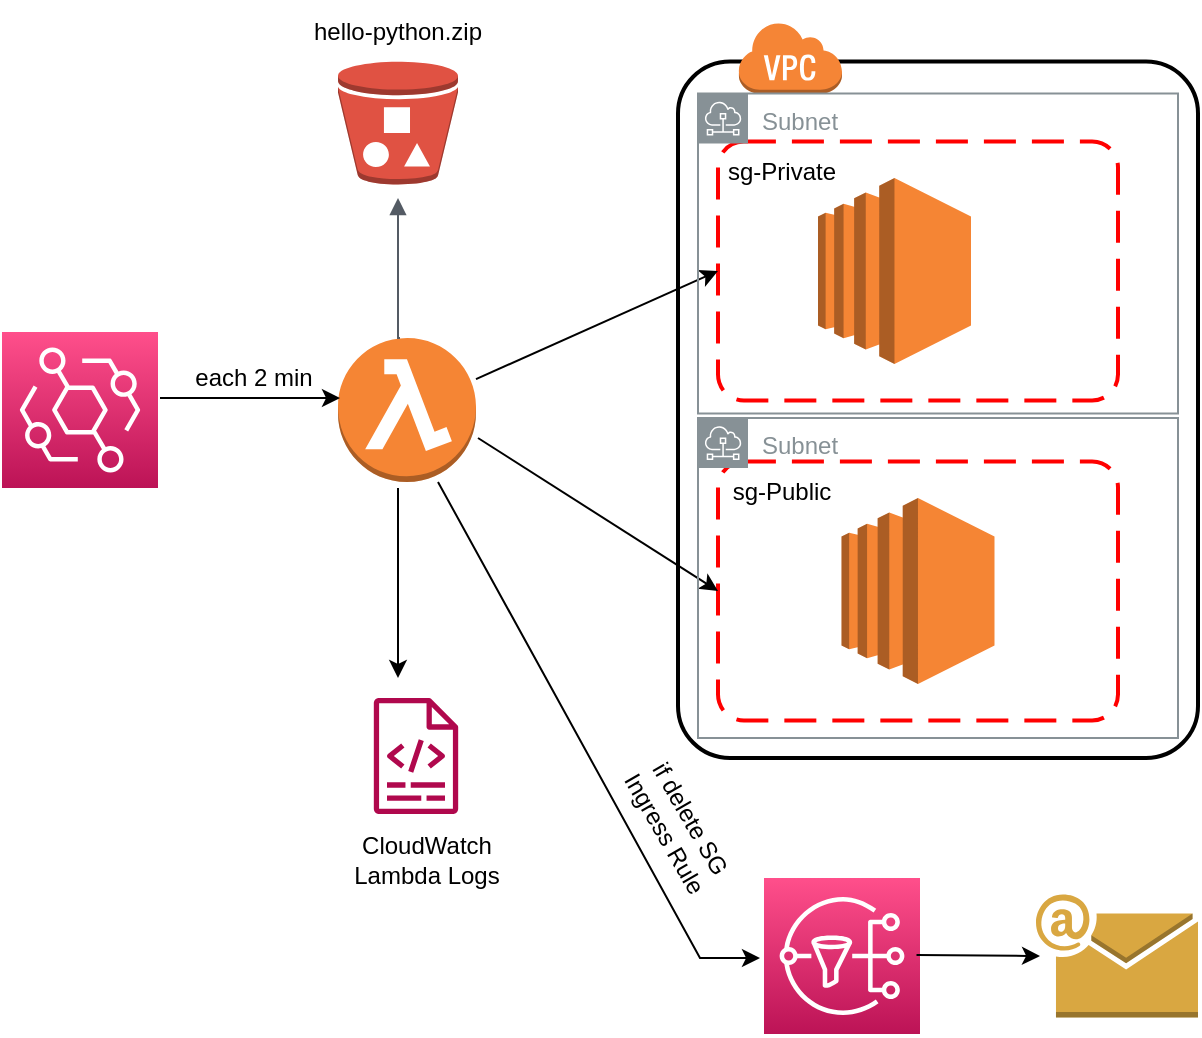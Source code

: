 <mxfile version="20.8.13" type="github"><diagram name="Página-1" id="w__yLXyl57FSHULwBkhx"><mxGraphModel dx="880" dy="476" grid="1" gridSize="10" guides="1" tooltips="1" connect="1" arrows="1" fold="1" page="1" pageScale="1" pageWidth="827" pageHeight="1169" math="0" shadow="0"><root><mxCell id="0"/><mxCell id="1" parent="0"/><mxCell id="0rW2kr5seKaUUwZweT1s-1" value="" style="outlineConnect=0;dashed=0;verticalLabelPosition=bottom;verticalAlign=top;align=center;html=1;shape=mxgraph.aws3.ec2;fillColor=#F58534;gradientColor=none;" vertex="1" parent="1"><mxGeometry x="620.75" y="290" width="76.5" height="93" as="geometry"/></mxCell><mxCell id="0rW2kr5seKaUUwZweT1s-2" value="" style="outlineConnect=0;dashed=0;verticalLabelPosition=bottom;verticalAlign=top;align=center;html=1;shape=mxgraph.aws3.ec2;fillColor=#F58534;gradientColor=none;" vertex="1" parent="1"><mxGeometry x="609" y="130" width="76.5" height="93" as="geometry"/></mxCell><mxCell id="0rW2kr5seKaUUwZweT1s-3" value="" style="outlineConnect=0;dashed=0;verticalLabelPosition=bottom;verticalAlign=top;align=center;html=1;shape=mxgraph.aws3.lambda_function;fillColor=#F58534;gradientColor=none;" vertex="1" parent="1"><mxGeometry x="369" y="210" width="69" height="72" as="geometry"/></mxCell><mxCell id="0rW2kr5seKaUUwZweT1s-4" value="" style="rounded=1;arcSize=10;dashed=1;strokeColor=#ff0000;fillColor=none;gradientColor=none;dashPattern=8 4;strokeWidth=2;" vertex="1" parent="1"><mxGeometry x="559" y="111.75" width="200" height="129.5" as="geometry"/></mxCell><mxCell id="0rW2kr5seKaUUwZweT1s-5" value="" style="rounded=1;arcSize=10;dashed=1;strokeColor=#ff0000;fillColor=none;gradientColor=none;dashPattern=8 4;strokeWidth=2;" vertex="1" parent="1"><mxGeometry x="559" y="271.75" width="200" height="129.5" as="geometry"/></mxCell><mxCell id="0rW2kr5seKaUUwZweT1s-7" value="" style="sketch=0;points=[[0,0,0],[0.25,0,0],[0.5,0,0],[0.75,0,0],[1,0,0],[0,1,0],[0.25,1,0],[0.5,1,0],[0.75,1,0],[1,1,0],[0,0.25,0],[0,0.5,0],[0,0.75,0],[1,0.25,0],[1,0.5,0],[1,0.75,0]];outlineConnect=0;fontColor=#232F3E;gradientColor=#FF4F8B;gradientDirection=north;fillColor=#BC1356;strokeColor=#ffffff;dashed=0;verticalLabelPosition=bottom;verticalAlign=top;align=center;html=1;fontSize=12;fontStyle=0;aspect=fixed;shape=mxgraph.aws4.resourceIcon;resIcon=mxgraph.aws4.eventbridge;" vertex="1" parent="1"><mxGeometry x="201" y="207" width="78" height="78" as="geometry"/></mxCell><mxCell id="0rW2kr5seKaUUwZweT1s-8" value="" style="endArrow=classic;html=1;rounded=0;entryX=1;entryY=1;entryDx=0;entryDy=0;" edge="1" parent="1" target="0rW2kr5seKaUUwZweT1s-14"><mxGeometry width="50" height="50" relative="1" as="geometry"><mxPoint x="280" y="240" as="sourcePoint"/><mxPoint x="360" y="240" as="targetPoint"/></mxGeometry></mxCell><mxCell id="0rW2kr5seKaUUwZweT1s-9" value="" style="endArrow=classic;html=1;rounded=0;entryX=0;entryY=0.5;entryDx=0;entryDy=0;" edge="1" parent="1" source="0rW2kr5seKaUUwZweT1s-3" target="0rW2kr5seKaUUwZweT1s-4"><mxGeometry width="50" height="50" relative="1" as="geometry"><mxPoint x="438" y="245.5" as="sourcePoint"/><mxPoint x="528" y="245.5" as="targetPoint"/></mxGeometry></mxCell><mxCell id="0rW2kr5seKaUUwZweT1s-10" value="" style="endArrow=classic;html=1;rounded=0;entryX=0;entryY=0.5;entryDx=0;entryDy=0;" edge="1" parent="1" target="0rW2kr5seKaUUwZweT1s-5"><mxGeometry width="50" height="50" relative="1" as="geometry"><mxPoint x="439" y="260" as="sourcePoint"/><mxPoint x="569" y="186.5" as="targetPoint"/></mxGeometry></mxCell><mxCell id="0rW2kr5seKaUUwZweT1s-11" value="" style="endArrow=classic;html=1;rounded=0;" edge="1" parent="1"><mxGeometry width="50" height="50" relative="1" as="geometry"><mxPoint x="399" y="285" as="sourcePoint"/><mxPoint x="399" y="380" as="targetPoint"/></mxGeometry></mxCell><mxCell id="0rW2kr5seKaUUwZweT1s-12" value="sg-Private" style="text;html=1;strokeColor=none;fillColor=none;align=center;verticalAlign=middle;whiteSpace=wrap;rounded=0;" vertex="1" parent="1"><mxGeometry x="560.75" y="111.75" width="60" height="30" as="geometry"/></mxCell><mxCell id="0rW2kr5seKaUUwZweT1s-13" value="sg-Public" style="text;html=1;strokeColor=none;fillColor=none;align=center;verticalAlign=middle;whiteSpace=wrap;rounded=0;" vertex="1" parent="1"><mxGeometry x="560.75" y="271.75" width="60" height="30" as="geometry"/></mxCell><mxCell id="0rW2kr5seKaUUwZweT1s-14" value="each 2 min" style="text;html=1;strokeColor=none;fillColor=none;align=center;verticalAlign=middle;whiteSpace=wrap;rounded=0;" vertex="1" parent="1"><mxGeometry x="284" y="220" width="86" height="20" as="geometry"/></mxCell><mxCell id="0rW2kr5seKaUUwZweT1s-16" value="" style="sketch=0;points=[[0,0,0],[0.25,0,0],[0.5,0,0],[0.75,0,0],[1,0,0],[0,1,0],[0.25,1,0],[0.5,1,0],[0.75,1,0],[1,1,0],[0,0.25,0],[0,0.5,0],[0,0.75,0],[1,0.25,0],[1,0.5,0],[1,0.75,0]];outlineConnect=0;fontColor=#232F3E;gradientColor=#FF4F8B;gradientDirection=north;fillColor=#BC1356;strokeColor=#ffffff;dashed=0;verticalLabelPosition=bottom;verticalAlign=top;align=center;html=1;fontSize=12;fontStyle=0;aspect=fixed;shape=mxgraph.aws4.resourceIcon;resIcon=mxgraph.aws4.sns;" vertex="1" parent="1"><mxGeometry x="582" y="480" width="78" height="78" as="geometry"/></mxCell><mxCell id="0rW2kr5seKaUUwZweT1s-18" value="" style="rounded=1;arcSize=10;dashed=0;fillColor=none;gradientColor=none;strokeWidth=2;" vertex="1" parent="1"><mxGeometry x="539" y="71.75" width="260" height="348.25" as="geometry"/></mxCell><mxCell id="0rW2kr5seKaUUwZweT1s-19" value="" style="dashed=0;html=1;shape=mxgraph.aws3.virtual_private_cloud;fillColor=#F58536;gradientColor=none;dashed=0;" vertex="1" parent="1"><mxGeometry x="569" y="51.75" width="52" height="36" as="geometry"/></mxCell><mxCell id="0rW2kr5seKaUUwZweT1s-22" value="" style="edgeStyle=orthogonalEdgeStyle;html=1;endArrow=block;elbow=vertical;startArrow=none;endFill=1;strokeColor=#545B64;rounded=0;" edge="1" parent="1"><mxGeometry width="100" relative="1" as="geometry"><mxPoint x="400" y="210" as="sourcePoint"/><mxPoint x="399" y="140" as="targetPoint"/><Array as="points"><mxPoint x="399" y="210"/><mxPoint x="399" y="140"/></Array></mxGeometry></mxCell><mxCell id="0rW2kr5seKaUUwZweT1s-23" value="" style="outlineConnect=0;dashed=0;verticalLabelPosition=bottom;verticalAlign=top;align=center;html=1;shape=mxgraph.aws3.bucket_with_objects;fillColor=#E05243;gradientColor=none;" vertex="1" parent="1"><mxGeometry x="369" y="71.75" width="60" height="61.5" as="geometry"/></mxCell><mxCell id="0rW2kr5seKaUUwZweT1s-24" value="Subnet" style="sketch=0;outlineConnect=0;gradientColor=none;html=1;whiteSpace=wrap;fontSize=12;fontStyle=0;shape=mxgraph.aws4.group;grIcon=mxgraph.aws4.group_subnet;strokeColor=#879196;fillColor=none;verticalAlign=top;align=left;spacingLeft=30;fontColor=#879196;dashed=0;" vertex="1" parent="1"><mxGeometry x="549" y="250" width="240" height="160" as="geometry"/></mxCell><mxCell id="0rW2kr5seKaUUwZweT1s-25" value="Subnet" style="sketch=0;outlineConnect=0;gradientColor=none;html=1;whiteSpace=wrap;fontSize=12;fontStyle=0;shape=mxgraph.aws4.group;grIcon=mxgraph.aws4.group_subnet;strokeColor=#879196;fillColor=none;verticalAlign=top;align=left;spacingLeft=30;fontColor=#879196;dashed=0;" vertex="1" parent="1"><mxGeometry x="549" y="87.75" width="240" height="160" as="geometry"/></mxCell><mxCell id="0rW2kr5seKaUUwZweT1s-26" value="hello-python.zip" style="text;html=1;strokeColor=none;fillColor=none;align=center;verticalAlign=middle;whiteSpace=wrap;rounded=0;" vertex="1" parent="1"><mxGeometry x="354" y="41.75" width="90" height="30" as="geometry"/></mxCell><mxCell id="0rW2kr5seKaUUwZweT1s-28" value="CloudWatch Lambda Logs" style="text;html=1;strokeColor=none;fillColor=none;align=center;verticalAlign=middle;whiteSpace=wrap;rounded=0;" vertex="1" parent="1"><mxGeometry x="368" y="456" width="91" height="30" as="geometry"/></mxCell><mxCell id="0rW2kr5seKaUUwZweT1s-29" value="" style="sketch=0;outlineConnect=0;fontColor=#232F3E;gradientColor=none;fillColor=#B0084D;strokeColor=none;dashed=0;verticalLabelPosition=bottom;verticalAlign=top;align=center;html=1;fontSize=12;fontStyle=0;aspect=fixed;pointerEvents=1;shape=mxgraph.aws4.logs;" vertex="1" parent="1"><mxGeometry x="369" y="390" width="78" height="58" as="geometry"/></mxCell><mxCell id="0rW2kr5seKaUUwZweT1s-30" value="" style="endArrow=classic;html=1;rounded=0;" edge="1" parent="1"><mxGeometry width="50" height="50" relative="1" as="geometry"><mxPoint x="419" y="282" as="sourcePoint"/><mxPoint x="580" y="520" as="targetPoint"/><Array as="points"><mxPoint x="550" y="520"/></Array></mxGeometry></mxCell><mxCell id="0rW2kr5seKaUUwZweT1s-31" value="if delete SG Ingress Rule" style="text;html=1;strokeColor=none;fillColor=none;align=center;verticalAlign=middle;whiteSpace=wrap;rounded=0;rotation=60;" vertex="1" parent="1"><mxGeometry x="499" y="439" width="80" height="30" as="geometry"/></mxCell><mxCell id="0rW2kr5seKaUUwZweT1s-32" value="" style="outlineConnect=0;dashed=0;verticalLabelPosition=bottom;verticalAlign=top;align=center;html=1;shape=mxgraph.aws3.email;fillColor=#D9A741;gradientColor=none;" vertex="1" parent="1"><mxGeometry x="718" y="488.25" width="81" height="61.5" as="geometry"/></mxCell><mxCell id="0rW2kr5seKaUUwZweT1s-36" value="" style="endArrow=classic;html=1;rounded=0;" edge="1" parent="1"><mxGeometry width="50" height="50" relative="1" as="geometry"><mxPoint x="658.25" y="518.5" as="sourcePoint"/><mxPoint x="720" y="519" as="targetPoint"/></mxGeometry></mxCell></root></mxGraphModel></diagram></mxfile>